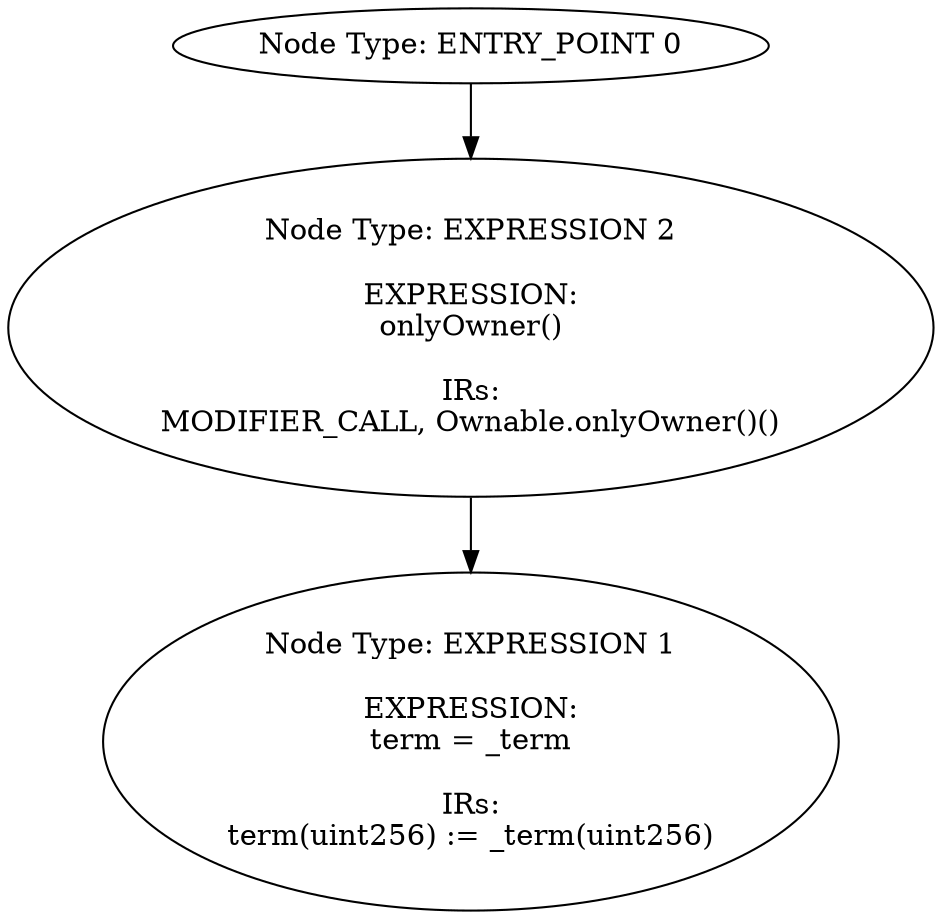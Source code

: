digraph{
0[label="Node Type: ENTRY_POINT 0
"];
0->2;
1[label="Node Type: EXPRESSION 1

EXPRESSION:
term = _term

IRs:
term(uint256) := _term(uint256)"];
2[label="Node Type: EXPRESSION 2

EXPRESSION:
onlyOwner()

IRs:
MODIFIER_CALL, Ownable.onlyOwner()()"];
2->1;
}
